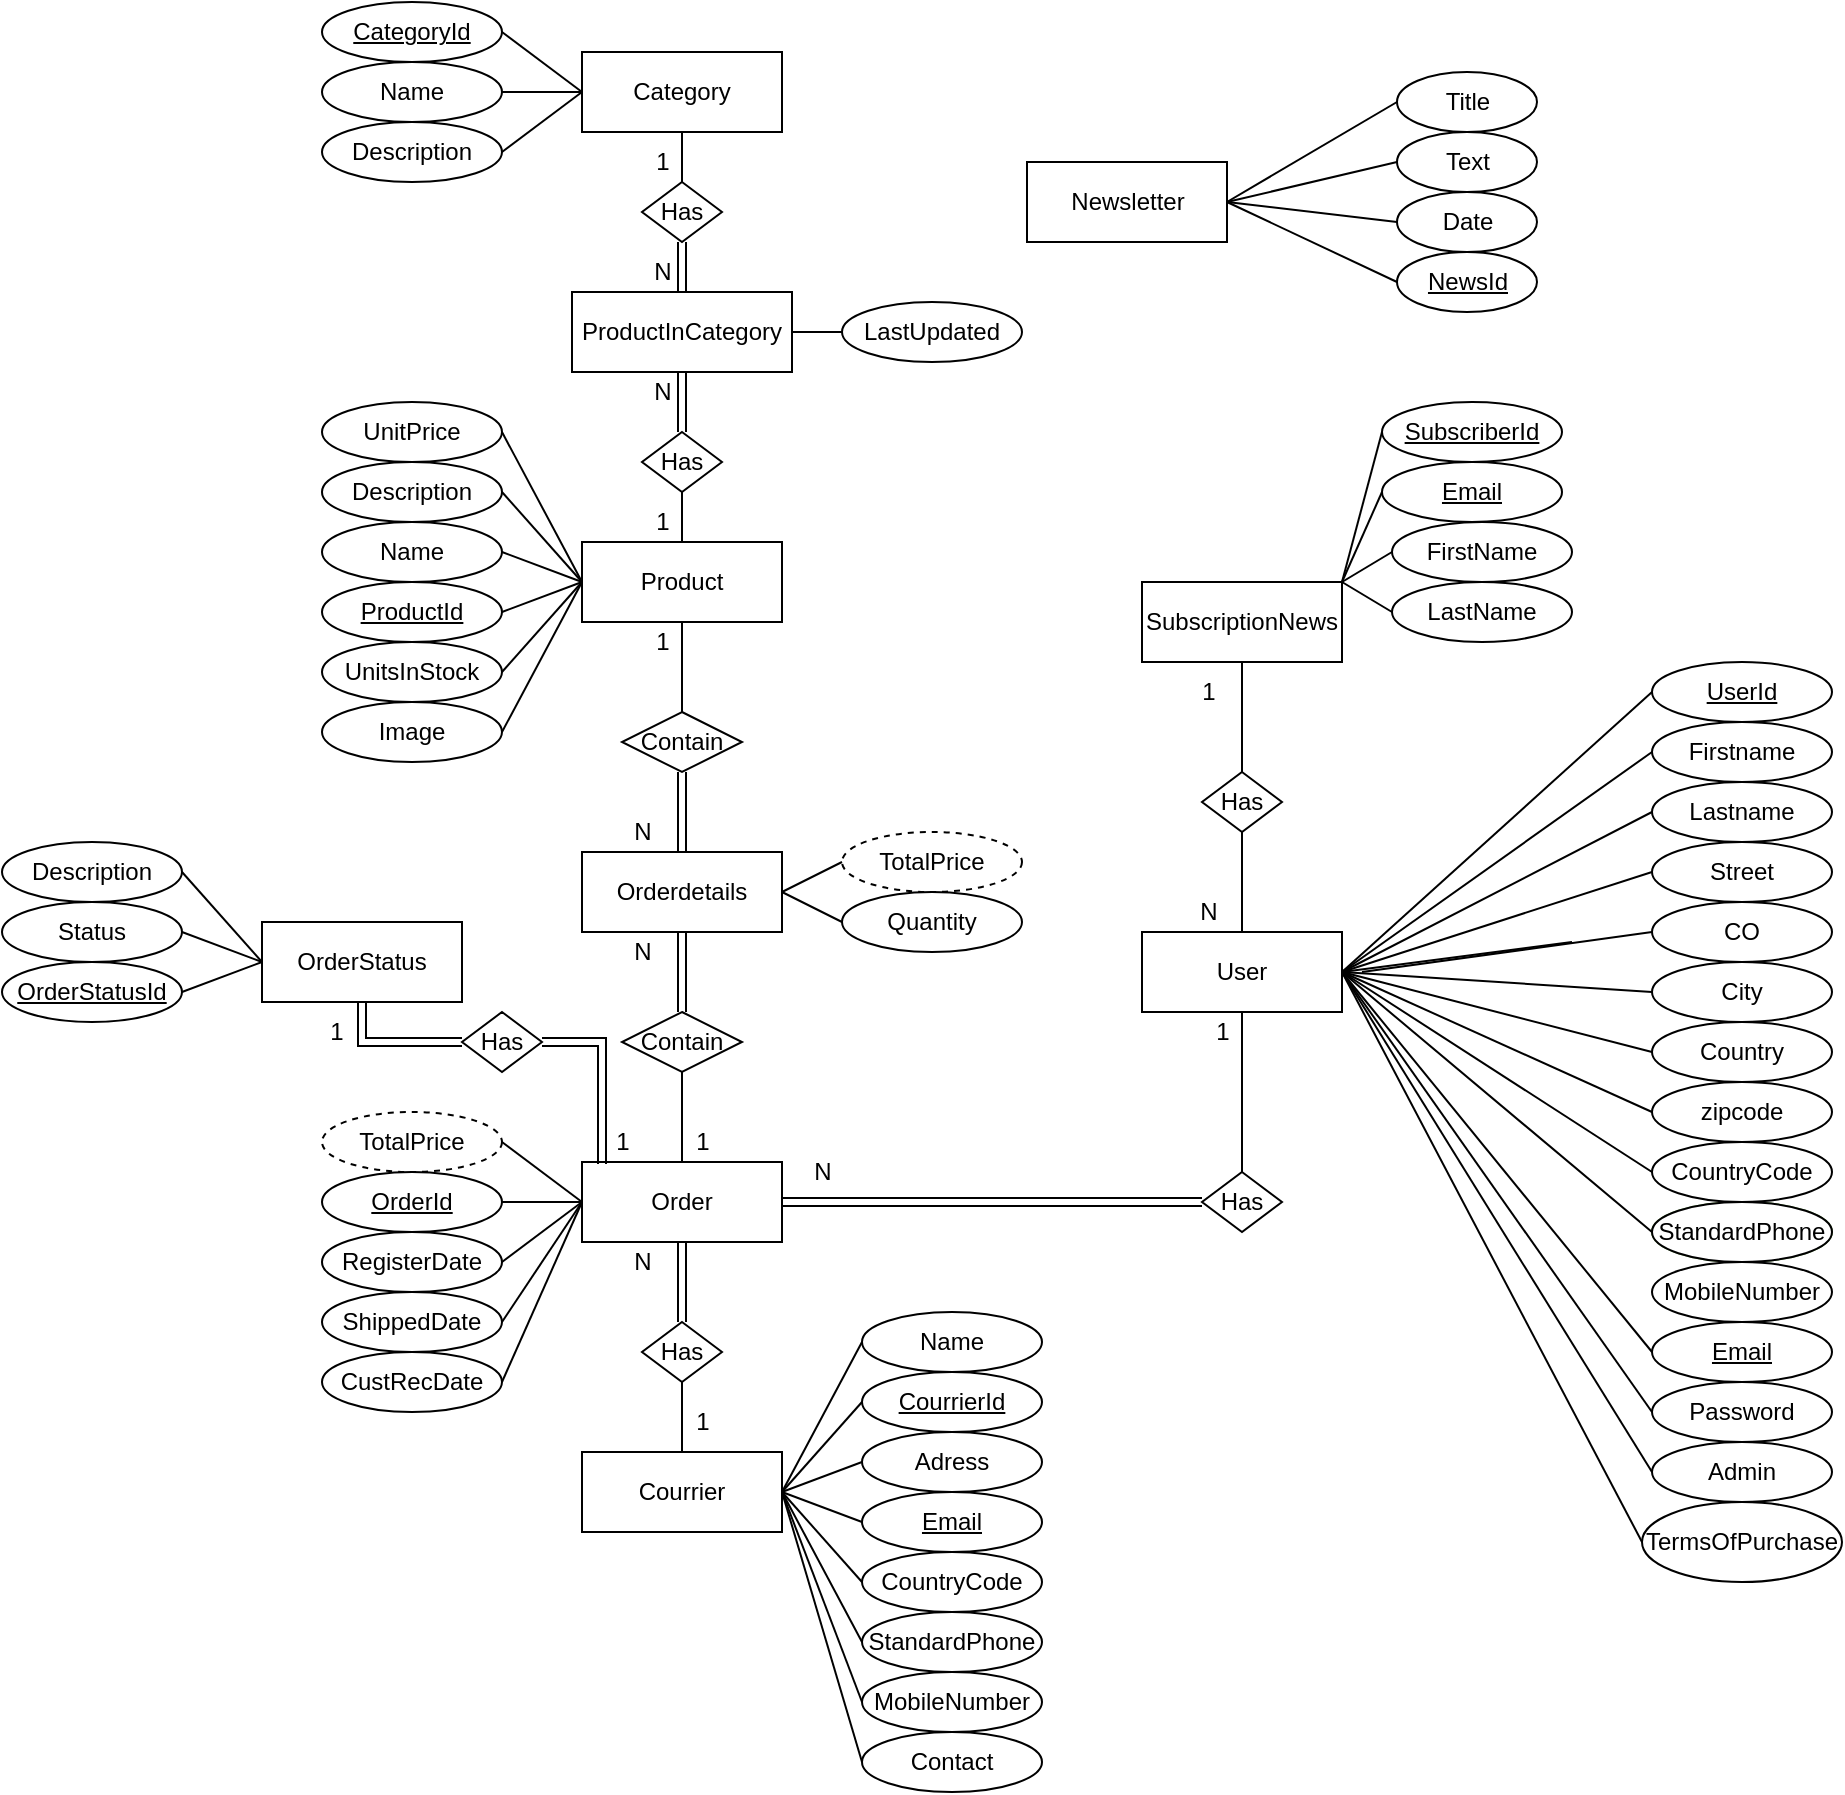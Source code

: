 <mxfile version="16.5.2" type="device"><diagram id="nU0M9-S0ouTBLAIbg3Fk" name="Page-1"><mxGraphModel dx="2500" dy="2177" grid="1" gridSize="10" guides="1" tooltips="1" connect="1" arrows="1" fold="1" page="1" pageScale="1" pageWidth="827" pageHeight="1169" math="0" shadow="0"><root><mxCell id="0"/><mxCell id="1" parent="0"/><mxCell id="_G3t77DfhltK5mzcc9qv-6" value="Courrier" style="rounded=0;whiteSpace=wrap;html=1;" parent="1" vertex="1"><mxGeometry x="-40" y="570" width="100" height="40" as="geometry"/></mxCell><mxCell id="_G3t77DfhltK5mzcc9qv-8" value="Category" style="rounded=0;whiteSpace=wrap;html=1;" parent="1" vertex="1"><mxGeometry x="-40" y="-130" width="100" height="40" as="geometry"/></mxCell><mxCell id="_G3t77DfhltK5mzcc9qv-9" value="Order" style="rounded=0;whiteSpace=wrap;html=1;" parent="1" vertex="1"><mxGeometry x="-40" y="425" width="100" height="40" as="geometry"/></mxCell><mxCell id="_G3t77DfhltK5mzcc9qv-12" value="Product" style="rounded=0;whiteSpace=wrap;html=1;" parent="1" vertex="1"><mxGeometry x="-40" y="115" width="100" height="40" as="geometry"/></mxCell><mxCell id="_G3t77DfhltK5mzcc9qv-13" value="User" style="rounded=0;whiteSpace=wrap;html=1;" parent="1" vertex="1"><mxGeometry x="240" y="310" width="100" height="40" as="geometry"/></mxCell><mxCell id="_G3t77DfhltK5mzcc9qv-22" value="Contain" style="rhombus;whiteSpace=wrap;html=1;" parent="1" vertex="1"><mxGeometry x="-20" y="200" width="60" height="30" as="geometry"/></mxCell><mxCell id="_G3t77DfhltK5mzcc9qv-25" value="Has" style="rhombus;whiteSpace=wrap;html=1;" parent="1" vertex="1"><mxGeometry x="-10" y="505" width="40" height="30" as="geometry"/></mxCell><mxCell id="_G3t77DfhltK5mzcc9qv-36" value="&lt;u&gt;Email&lt;/u&gt;" style="ellipse;whiteSpace=wrap;html=1;" parent="1" vertex="1"><mxGeometry x="495" y="505" width="90" height="30" as="geometry"/></mxCell><mxCell id="_G3t77DfhltK5mzcc9qv-37" value="Admin" style="ellipse;whiteSpace=wrap;html=1;" parent="1" vertex="1"><mxGeometry x="495" y="565" width="90" height="30" as="geometry"/></mxCell><mxCell id="_G3t77DfhltK5mzcc9qv-38" value="&lt;u&gt;UserId&lt;br&gt;&lt;/u&gt;" style="ellipse;whiteSpace=wrap;html=1;" parent="1" vertex="1"><mxGeometry x="495" y="175" width="90" height="30" as="geometry"/></mxCell><mxCell id="_G3t77DfhltK5mzcc9qv-50" value="Description" style="ellipse;whiteSpace=wrap;html=1;" parent="1" vertex="1"><mxGeometry x="-170" y="75" width="90" height="30" as="geometry"/></mxCell><mxCell id="_G3t77DfhltK5mzcc9qv-51" value="Name" style="ellipse;whiteSpace=wrap;html=1;" parent="1" vertex="1"><mxGeometry x="-170" y="105" width="90" height="30" as="geometry"/></mxCell><mxCell id="_G3t77DfhltK5mzcc9qv-54" value="ProductId" style="ellipse;whiteSpace=wrap;html=1;fontStyle=4" parent="1" vertex="1"><mxGeometry x="-170" y="135" width="90" height="30" as="geometry"/></mxCell><mxCell id="_G3t77DfhltK5mzcc9qv-60" value="Name" style="ellipse;whiteSpace=wrap;html=1;" parent="1" vertex="1"><mxGeometry x="100" y="500" width="90" height="30" as="geometry"/></mxCell><mxCell id="_G3t77DfhltK5mzcc9qv-61" value="&lt;u&gt;CourrierId&lt;/u&gt;" style="ellipse;whiteSpace=wrap;html=1;" parent="1" vertex="1"><mxGeometry x="100" y="530" width="90" height="30" as="geometry"/></mxCell><mxCell id="_G3t77DfhltK5mzcc9qv-62" value="MobileNumber" style="ellipse;whiteSpace=wrap;html=1;" parent="1" vertex="1"><mxGeometry x="100" y="680" width="90" height="30" as="geometry"/></mxCell><mxCell id="_G3t77DfhltK5mzcc9qv-63" value="&lt;u&gt;Email&lt;/u&gt;" style="ellipse;whiteSpace=wrap;html=1;" parent="1" vertex="1"><mxGeometry x="100" y="590" width="90" height="30" as="geometry"/></mxCell><mxCell id="_G3t77DfhltK5mzcc9qv-64" value="Adress" style="ellipse;whiteSpace=wrap;html=1;" parent="1" vertex="1"><mxGeometry x="100" y="560" width="90" height="30" as="geometry"/></mxCell><mxCell id="_G3t77DfhltK5mzcc9qv-75" value="Name" style="ellipse;whiteSpace=wrap;html=1;" parent="1" vertex="1"><mxGeometry x="-170" y="-125" width="90" height="30" as="geometry"/></mxCell><mxCell id="_G3t77DfhltK5mzcc9qv-76" value="TermsOfPurchase" style="ellipse;whiteSpace=wrap;html=1;" parent="1" vertex="1"><mxGeometry x="490" y="595" width="100" height="40" as="geometry"/></mxCell><mxCell id="_G3t77DfhltK5mzcc9qv-82" value="" style="endArrow=none;html=1;rounded=0;entryX=0;entryY=0.5;entryDx=0;entryDy=0;" parent="1" target="_G3t77DfhltK5mzcc9qv-150" edge="1"><mxGeometry width="50" height="50" relative="1" as="geometry"><mxPoint x="340" y="330" as="sourcePoint"/><mxPoint x="360" y="270" as="targetPoint"/></mxGeometry></mxCell><mxCell id="_G3t77DfhltK5mzcc9qv-83" value="" style="endArrow=none;html=1;rounded=0;entryX=0;entryY=0.5;entryDx=0;entryDy=0;exitX=1;exitY=0.5;exitDx=0;exitDy=0;" parent="1" source="_G3t77DfhltK5mzcc9qv-13" target="_G3t77DfhltK5mzcc9qv-36" edge="1"><mxGeometry width="50" height="50" relative="1" as="geometry"><mxPoint x="350" y="340" as="sourcePoint"/><mxPoint x="370" y="280" as="targetPoint"/></mxGeometry></mxCell><mxCell id="_G3t77DfhltK5mzcc9qv-84" value="" style="endArrow=none;html=1;rounded=0;exitX=0;exitY=0.5;exitDx=0;exitDy=0;" parent="1" edge="1"><mxGeometry width="50" height="50" relative="1" as="geometry"><mxPoint x="455" y="315" as="sourcePoint"/><mxPoint x="340" y="330" as="targetPoint"/></mxGeometry></mxCell><mxCell id="_G3t77DfhltK5mzcc9qv-85" value="" style="endArrow=none;html=1;rounded=0;entryX=0;entryY=0.5;entryDx=0;entryDy=0;" parent="1" target="_G3t77DfhltK5mzcc9qv-38" edge="1"><mxGeometry width="50" height="50" relative="1" as="geometry"><mxPoint x="340" y="330" as="sourcePoint"/><mxPoint x="390" y="300" as="targetPoint"/></mxGeometry></mxCell><mxCell id="_G3t77DfhltK5mzcc9qv-86" value="" style="endArrow=none;html=1;rounded=0;entryX=0;entryY=0.5;entryDx=0;entryDy=0;exitX=1;exitY=0.5;exitDx=0;exitDy=0;" parent="1" source="_G3t77DfhltK5mzcc9qv-13" target="_G3t77DfhltK5mzcc9qv-37" edge="1"><mxGeometry width="50" height="50" relative="1" as="geometry"><mxPoint x="380" y="370" as="sourcePoint"/><mxPoint x="400" y="310" as="targetPoint"/></mxGeometry></mxCell><mxCell id="_G3t77DfhltK5mzcc9qv-110" value="Has" style="rhombus;whiteSpace=wrap;html=1;" parent="1" vertex="1"><mxGeometry x="270" y="430" width="40" height="30" as="geometry"/></mxCell><mxCell id="_G3t77DfhltK5mzcc9qv-117" value="" style="endArrow=none;html=1;rounded=0;entryX=0;entryY=0.5;entryDx=0;entryDy=0;exitX=1;exitY=0.5;exitDx=0;exitDy=0;shape=link;" parent="1" source="_G3t77DfhltK5mzcc9qv-9" target="_G3t77DfhltK5mzcc9qv-110" edge="1"><mxGeometry width="50" height="50" relative="1" as="geometry"><mxPoint x="-30" y="410" as="sourcePoint"/><mxPoint x="-90" y="352.5" as="targetPoint"/></mxGeometry></mxCell><mxCell id="_G3t77DfhltK5mzcc9qv-118" value="" style="endArrow=none;html=1;rounded=0;exitX=0.5;exitY=0;exitDx=0;exitDy=0;entryX=0.5;entryY=1;entryDx=0;entryDy=0;" parent="1" source="_G3t77DfhltK5mzcc9qv-110" target="_G3t77DfhltK5mzcc9qv-13" edge="1"><mxGeometry width="50" height="50" relative="1" as="geometry"><mxPoint x="30" y="430" as="sourcePoint"/><mxPoint x="280" y="360" as="targetPoint"/></mxGeometry></mxCell><mxCell id="_G3t77DfhltK5mzcc9qv-123" value="Password" style="ellipse;whiteSpace=wrap;html=1;" parent="1" vertex="1"><mxGeometry x="495" y="535" width="90" height="30" as="geometry"/></mxCell><mxCell id="_G3t77DfhltK5mzcc9qv-124" value="Orderdetails" style="rounded=0;whiteSpace=wrap;html=1;" parent="1" vertex="1"><mxGeometry x="-40" y="270" width="100" height="40" as="geometry"/></mxCell><mxCell id="_G3t77DfhltK5mzcc9qv-125" value="Contain" style="rhombus;whiteSpace=wrap;html=1;" parent="1" vertex="1"><mxGeometry x="-20" y="350" width="60" height="30" as="geometry"/></mxCell><mxCell id="_G3t77DfhltK5mzcc9qv-128" value="" style="endArrow=none;html=1;rounded=0;entryX=0.5;entryY=1;entryDx=0;entryDy=0;exitX=0.5;exitY=0;exitDx=0;exitDy=0;" parent="1" source="_G3t77DfhltK5mzcc9qv-9" target="_G3t77DfhltK5mzcc9qv-125" edge="1"><mxGeometry width="50" height="50" relative="1" as="geometry"><mxPoint x="140" y="390" as="sourcePoint"/><mxPoint x="190" y="355" as="targetPoint"/></mxGeometry></mxCell><mxCell id="_G3t77DfhltK5mzcc9qv-129" value="" style="endArrow=none;html=1;rounded=0;entryX=0.5;entryY=0;entryDx=0;entryDy=0;exitX=0.5;exitY=1;exitDx=0;exitDy=0;shape=link;" parent="1" source="_G3t77DfhltK5mzcc9qv-124" target="_G3t77DfhltK5mzcc9qv-125" edge="1"><mxGeometry width="50" height="50" relative="1" as="geometry"><mxPoint x="150" y="355" as="sourcePoint"/><mxPoint x="200" y="320" as="targetPoint"/></mxGeometry></mxCell><mxCell id="_G3t77DfhltK5mzcc9qv-130" value="" style="endArrow=none;html=1;rounded=0;entryX=0.5;entryY=0;entryDx=0;entryDy=0;exitX=0.5;exitY=1;exitDx=0;exitDy=0;" parent="1" source="_G3t77DfhltK5mzcc9qv-12" target="_G3t77DfhltK5mzcc9qv-22" edge="1"><mxGeometry width="50" height="50" relative="1" as="geometry"><mxPoint x="160" y="320" as="sourcePoint"/><mxPoint x="210" y="285" as="targetPoint"/></mxGeometry></mxCell><mxCell id="_G3t77DfhltK5mzcc9qv-131" value="" style="endArrow=none;html=1;rounded=0;entryX=0.5;entryY=1;entryDx=0;entryDy=0;exitX=0.5;exitY=0;exitDx=0;exitDy=0;shape=link;" parent="1" source="_G3t77DfhltK5mzcc9qv-124" target="_G3t77DfhltK5mzcc9qv-22" edge="1"><mxGeometry width="50" height="50" relative="1" as="geometry"><mxPoint x="170" y="375" as="sourcePoint"/><mxPoint x="220" y="340" as="targetPoint"/></mxGeometry></mxCell><mxCell id="_G3t77DfhltK5mzcc9qv-132" value="" style="endArrow=none;html=1;rounded=0;entryX=0.5;entryY=0;entryDx=0;entryDy=0;exitX=0.5;exitY=1;exitDx=0;exitDy=0;" parent="1" source="_G3t77DfhltK5mzcc9qv-141" target="_G3t77DfhltK5mzcc9qv-12" edge="1"><mxGeometry width="50" height="50" relative="1" as="geometry"><mxPoint x="10" y="85" as="sourcePoint"/><mxPoint x="230" y="305" as="targetPoint"/></mxGeometry></mxCell><mxCell id="_G3t77DfhltK5mzcc9qv-133" value="" style="endArrow=none;html=1;rounded=0;entryX=0.5;entryY=0;entryDx=0;entryDy=0;exitX=0.5;exitY=1;exitDx=0;exitDy=0;shape=link;" parent="1" source="3DUq23YB92uJrx3X6rNz-3" target="_G3t77DfhltK5mzcc9qv-141" edge="1"><mxGeometry width="50" height="50" relative="1" as="geometry"><mxPoint x="10" y="20" as="sourcePoint"/><mxPoint x="10" y="-70" as="targetPoint"/></mxGeometry></mxCell><mxCell id="_G3t77DfhltK5mzcc9qv-134" value="" style="endArrow=none;html=1;rounded=0;entryX=0.5;entryY=0;entryDx=0;entryDy=0;exitX=0.5;exitY=1;exitDx=0;exitDy=0;shape=link;" parent="1" source="_G3t77DfhltK5mzcc9qv-9" target="_G3t77DfhltK5mzcc9qv-25" edge="1"><mxGeometry width="50" height="50" relative="1" as="geometry"><mxPoint x="200" y="450" as="sourcePoint"/><mxPoint x="250" y="415" as="targetPoint"/></mxGeometry></mxCell><mxCell id="_G3t77DfhltK5mzcc9qv-135" value="" style="endArrow=none;html=1;rounded=0;entryX=0.5;entryY=1;entryDx=0;entryDy=0;exitX=0.5;exitY=0;exitDx=0;exitDy=0;" parent="1" source="_G3t77DfhltK5mzcc9qv-6" target="_G3t77DfhltK5mzcc9qv-25" edge="1"><mxGeometry width="50" height="50" relative="1" as="geometry"><mxPoint x="210" y="460" as="sourcePoint"/><mxPoint x="260" y="425" as="targetPoint"/></mxGeometry></mxCell><mxCell id="_G3t77DfhltK5mzcc9qv-137" value="" style="endArrow=none;html=1;rounded=0;entryX=0;entryY=0.5;entryDx=0;entryDy=0;exitX=1;exitY=0.5;exitDx=0;exitDy=0;" parent="1" source="_G3t77DfhltK5mzcc9qv-6" target="_G3t77DfhltK5mzcc9qv-64" edge="1"><mxGeometry width="50" height="50" relative="1" as="geometry"><mxPoint x="230" y="480" as="sourcePoint"/><mxPoint x="280" y="445" as="targetPoint"/></mxGeometry></mxCell><mxCell id="_G3t77DfhltK5mzcc9qv-138" value="" style="endArrow=none;html=1;rounded=0;entryX=0;entryY=0.5;entryDx=0;entryDy=0;exitX=1;exitY=0.5;exitDx=0;exitDy=0;" parent="1" source="_G3t77DfhltK5mzcc9qv-6" target="_G3t77DfhltK5mzcc9qv-61" edge="1"><mxGeometry width="50" height="50" relative="1" as="geometry"><mxPoint x="240" y="490" as="sourcePoint"/><mxPoint x="290" y="455" as="targetPoint"/></mxGeometry></mxCell><mxCell id="_G3t77DfhltK5mzcc9qv-139" value="" style="endArrow=none;html=1;rounded=0;entryX=0;entryY=0.5;entryDx=0;entryDy=0;exitX=1;exitY=0.5;exitDx=0;exitDy=0;" parent="1" source="_G3t77DfhltK5mzcc9qv-54" target="_G3t77DfhltK5mzcc9qv-12" edge="1"><mxGeometry width="50" height="50" relative="1" as="geometry"><mxPoint x="250" y="410" as="sourcePoint"/><mxPoint x="300" y="375" as="targetPoint"/></mxGeometry></mxCell><mxCell id="_G3t77DfhltK5mzcc9qv-141" value="Has" style="rhombus;whiteSpace=wrap;html=1;" parent="1" vertex="1"><mxGeometry x="-10" y="60" width="40" height="30" as="geometry"/></mxCell><mxCell id="_G3t77DfhltK5mzcc9qv-149" value="Firstname" style="ellipse;whiteSpace=wrap;html=1;" parent="1" vertex="1"><mxGeometry x="495" y="205" width="90" height="30" as="geometry"/></mxCell><mxCell id="_G3t77DfhltK5mzcc9qv-150" value="Lastname" style="ellipse;whiteSpace=wrap;html=1;" parent="1" vertex="1"><mxGeometry x="495" y="235" width="90" height="30" as="geometry"/></mxCell><mxCell id="_G3t77DfhltK5mzcc9qv-155" value="Newsletter" style="rounded=0;whiteSpace=wrap;html=1;" parent="1" vertex="1"><mxGeometry x="182.5" y="-75" width="100" height="40" as="geometry"/></mxCell><mxCell id="_G3t77DfhltK5mzcc9qv-159" value="Text" style="ellipse;whiteSpace=wrap;html=1;" parent="1" vertex="1"><mxGeometry x="367.5" y="-90" width="70" height="30" as="geometry"/></mxCell><mxCell id="_G3t77DfhltK5mzcc9qv-162" value="" style="endArrow=none;html=1;rounded=0;entryX=0;entryY=0.5;entryDx=0;entryDy=0;" parent="1" target="_G3t77DfhltK5mzcc9qv-149" edge="1"><mxGeometry width="50" height="50" relative="1" as="geometry"><mxPoint x="340" y="330" as="sourcePoint"/><mxPoint x="465" y="280" as="targetPoint"/></mxGeometry></mxCell><mxCell id="_G3t77DfhltK5mzcc9qv-163" value="" style="endArrow=none;html=1;rounded=0;entryX=0;entryY=0.5;entryDx=0;entryDy=0;" parent="1" target="_G3t77DfhltK5mzcc9qv-123" edge="1"><mxGeometry width="50" height="50" relative="1" as="geometry"><mxPoint x="340" y="330" as="sourcePoint"/><mxPoint x="475" y="290" as="targetPoint"/></mxGeometry></mxCell><mxCell id="_G3t77DfhltK5mzcc9qv-165" value="" style="endArrow=none;html=1;rounded=0;entryX=0;entryY=0.5;entryDx=0;entryDy=0;exitX=1;exitY=0.5;exitDx=0;exitDy=0;" parent="1" source="_G3t77DfhltK5mzcc9qv-13" target="_G3t77DfhltK5mzcc9qv-76" edge="1"><mxGeometry width="50" height="50" relative="1" as="geometry"><mxPoint x="350" y="330" as="sourcePoint"/><mxPoint x="485" y="300" as="targetPoint"/></mxGeometry></mxCell><mxCell id="_G3t77DfhltK5mzcc9qv-168" value="" style="endArrow=none;html=1;rounded=0;entryX=0;entryY=0.5;entryDx=0;entryDy=0;exitX=1;exitY=0.5;exitDx=0;exitDy=0;" parent="1" source="_G3t77DfhltK5mzcc9qv-155" target="_G3t77DfhltK5mzcc9qv-159" edge="1"><mxGeometry width="50" height="50" relative="1" as="geometry"><mxPoint x="432.5" y="-155" as="sourcePoint"/><mxPoint x="547.5" y="-215" as="targetPoint"/></mxGeometry></mxCell><mxCell id="_G3t77DfhltK5mzcc9qv-169" value="Title" style="ellipse;whiteSpace=wrap;html=1;" parent="1" vertex="1"><mxGeometry x="367.5" y="-120" width="70" height="30" as="geometry"/></mxCell><mxCell id="_G3t77DfhltK5mzcc9qv-170" value="" style="endArrow=none;html=1;rounded=0;entryX=0;entryY=0.5;entryDx=0;entryDy=0;exitX=1;exitY=0.5;exitDx=0;exitDy=0;" parent="1" source="_G3t77DfhltK5mzcc9qv-155" target="_G3t77DfhltK5mzcc9qv-169" edge="1"><mxGeometry width="50" height="50" relative="1" as="geometry"><mxPoint x="332.5" y="-75" as="sourcePoint"/><mxPoint x="307.5" y="-35" as="targetPoint"/></mxGeometry></mxCell><mxCell id="_G3t77DfhltK5mzcc9qv-171" value="Date" style="ellipse;whiteSpace=wrap;html=1;" parent="1" vertex="1"><mxGeometry x="367.5" y="-60" width="70" height="30" as="geometry"/></mxCell><mxCell id="_G3t77DfhltK5mzcc9qv-172" value="&lt;u&gt;NewsId&lt;/u&gt;" style="ellipse;whiteSpace=wrap;html=1;" parent="1" vertex="1"><mxGeometry x="367.5" y="-30" width="70" height="30" as="geometry"/></mxCell><mxCell id="_G3t77DfhltK5mzcc9qv-173" value="" style="endArrow=none;html=1;rounded=0;entryX=0;entryY=0.5;entryDx=0;entryDy=0;exitX=1;exitY=0.5;exitDx=0;exitDy=0;" parent="1" source="_G3t77DfhltK5mzcc9qv-155" target="_G3t77DfhltK5mzcc9qv-171" edge="1"><mxGeometry width="50" height="50" relative="1" as="geometry"><mxPoint x="332.5" y="-75" as="sourcePoint"/><mxPoint x="382.5" as="targetPoint"/></mxGeometry></mxCell><mxCell id="_G3t77DfhltK5mzcc9qv-174" value="" style="endArrow=none;html=1;rounded=0;exitX=1;exitY=0.5;exitDx=0;exitDy=0;entryX=0;entryY=0.5;entryDx=0;entryDy=0;" parent="1" source="_G3t77DfhltK5mzcc9qv-155" target="_G3t77DfhltK5mzcc9qv-172" edge="1"><mxGeometry width="50" height="50" relative="1" as="geometry"><mxPoint x="332.5" y="-75" as="sourcePoint"/><mxPoint x="372.5" y="50" as="targetPoint"/></mxGeometry></mxCell><mxCell id="_G3t77DfhltK5mzcc9qv-175" value="Contact" style="ellipse;whiteSpace=wrap;html=1;" parent="1" vertex="1"><mxGeometry x="100" y="710" width="90" height="30" as="geometry"/></mxCell><mxCell id="_G3t77DfhltK5mzcc9qv-177" value="SubscriptionNews" style="rounded=0;whiteSpace=wrap;html=1;" parent="1" vertex="1"><mxGeometry x="240" y="135" width="100" height="40" as="geometry"/></mxCell><mxCell id="_G3t77DfhltK5mzcc9qv-179" value="Has" style="rhombus;whiteSpace=wrap;html=1;" parent="1" vertex="1"><mxGeometry x="270" y="230" width="40" height="30" as="geometry"/></mxCell><mxCell id="_G3t77DfhltK5mzcc9qv-180" value="" style="endArrow=none;html=1;rounded=0;entryX=0.5;entryY=1;entryDx=0;entryDy=0;exitX=0.5;exitY=0;exitDx=0;exitDy=0;" parent="1" source="_G3t77DfhltK5mzcc9qv-179" target="_G3t77DfhltK5mzcc9qv-177" edge="1"><mxGeometry width="50" height="50" relative="1" as="geometry"><mxPoint x="120" y="380" as="sourcePoint"/><mxPoint x="170" y="330" as="targetPoint"/></mxGeometry></mxCell><mxCell id="_G3t77DfhltK5mzcc9qv-181" value="" style="endArrow=none;html=1;rounded=0;entryX=0.5;entryY=0;entryDx=0;entryDy=0;exitX=0.5;exitY=1;exitDx=0;exitDy=0;" parent="1" source="_G3t77DfhltK5mzcc9qv-179" target="_G3t77DfhltK5mzcc9qv-13" edge="1"><mxGeometry width="50" height="50" relative="1" as="geometry"><mxPoint x="300" y="200" as="sourcePoint"/><mxPoint x="300" y="130" as="targetPoint"/></mxGeometry></mxCell><mxCell id="_G3t77DfhltK5mzcc9qv-186" value="&lt;u&gt;Email&lt;/u&gt;" style="ellipse;whiteSpace=wrap;html=1;" parent="1" vertex="1"><mxGeometry x="360" y="75" width="90" height="30" as="geometry"/></mxCell><mxCell id="_G3t77DfhltK5mzcc9qv-193" value="" style="endArrow=none;html=1;rounded=0;exitX=0;exitY=0.5;exitDx=0;exitDy=0;entryX=1;entryY=0;entryDx=0;entryDy=0;" parent="1" source="_G3t77DfhltK5mzcc9qv-186" target="_G3t77DfhltK5mzcc9qv-177" edge="1"><mxGeometry width="50" height="50" relative="1" as="geometry"><mxPoint x="180" y="260" as="sourcePoint"/><mxPoint x="230" y="210" as="targetPoint"/></mxGeometry></mxCell><mxCell id="_G3t77DfhltK5mzcc9qv-195" value="&lt;u&gt;SubscriberId&lt;/u&gt;" style="ellipse;whiteSpace=wrap;html=1;" parent="1" vertex="1"><mxGeometry x="360" y="45" width="90" height="30" as="geometry"/></mxCell><mxCell id="_G3t77DfhltK5mzcc9qv-196" value="&lt;u&gt;CategoryId&lt;/u&gt;" style="ellipse;whiteSpace=wrap;html=1;" parent="1" vertex="1"><mxGeometry x="-170" y="-155" width="90" height="30" as="geometry"/></mxCell><mxCell id="_G3t77DfhltK5mzcc9qv-197" value="" style="endArrow=none;html=1;rounded=0;exitX=1;exitY=0.5;exitDx=0;exitDy=0;entryX=0;entryY=0.5;entryDx=0;entryDy=0;" parent="1" source="_G3t77DfhltK5mzcc9qv-75" target="_G3t77DfhltK5mzcc9qv-8" edge="1"><mxGeometry width="50" height="50" relative="1" as="geometry"><mxPoint x="150" y="105" as="sourcePoint"/><mxPoint x="200" y="55" as="targetPoint"/></mxGeometry></mxCell><mxCell id="_G3t77DfhltK5mzcc9qv-198" value="" style="endArrow=none;html=1;rounded=0;exitX=1;exitY=0.5;exitDx=0;exitDy=0;entryX=0;entryY=0.5;entryDx=0;entryDy=0;" parent="1" source="_G3t77DfhltK5mzcc9qv-196" target="_G3t77DfhltK5mzcc9qv-8" edge="1"><mxGeometry width="50" height="50" relative="1" as="geometry"><mxPoint x="-70" y="-120" as="sourcePoint"/><mxPoint x="-30" y="-100" as="targetPoint"/></mxGeometry></mxCell><mxCell id="_G3t77DfhltK5mzcc9qv-199" value="UnitPrice" style="ellipse;whiteSpace=wrap;html=1;" parent="1" vertex="1"><mxGeometry x="-170" y="45" width="90" height="30" as="geometry"/></mxCell><mxCell id="_G3t77DfhltK5mzcc9qv-200" value="UnitsInStock" style="ellipse;whiteSpace=wrap;html=1;" parent="1" vertex="1"><mxGeometry x="-170" y="165" width="90" height="30" as="geometry"/></mxCell><mxCell id="_G3t77DfhltK5mzcc9qv-203" value="" style="endArrow=none;html=1;rounded=0;exitX=1;exitY=0.5;exitDx=0;exitDy=0;entryX=0;entryY=0.5;entryDx=0;entryDy=0;" parent="1" source="_G3t77DfhltK5mzcc9qv-124" target="3DUq23YB92uJrx3X6rNz-2" edge="1"><mxGeometry width="50" height="50" relative="1" as="geometry"><mxPoint x="140" y="290" as="sourcePoint"/><mxPoint x="90" y="305" as="targetPoint"/></mxGeometry></mxCell><mxCell id="_G3t77DfhltK5mzcc9qv-204" value="TotalPrice" style="ellipse;whiteSpace=wrap;html=1;dashed=1;" parent="1" vertex="1"><mxGeometry x="-170" y="400" width="90" height="30" as="geometry"/></mxCell><mxCell id="_G3t77DfhltK5mzcc9qv-205" value="OrderId" style="ellipse;whiteSpace=wrap;html=1;fontStyle=4" parent="1" vertex="1"><mxGeometry x="-170" y="430" width="90" height="30" as="geometry"/></mxCell><mxCell id="_G3t77DfhltK5mzcc9qv-209" value="" style="endArrow=none;html=1;rounded=0;exitX=1;exitY=0.5;exitDx=0;exitDy=0;entryX=0;entryY=0.5;entryDx=0;entryDy=0;" parent="1" source="_G3t77DfhltK5mzcc9qv-204" target="_G3t77DfhltK5mzcc9qv-9" edge="1"><mxGeometry width="50" height="50" relative="1" as="geometry"><mxPoint x="-70" y="410" as="sourcePoint"/><mxPoint x="-30" y="455" as="targetPoint"/></mxGeometry></mxCell><mxCell id="_G3t77DfhltK5mzcc9qv-210" value="" style="endArrow=none;html=1;rounded=0;exitX=1;exitY=0.5;exitDx=0;exitDy=0;entryX=0;entryY=0.5;entryDx=0;entryDy=0;" parent="1" source="_G3t77DfhltK5mzcc9qv-205" target="_G3t77DfhltK5mzcc9qv-9" edge="1"><mxGeometry width="50" height="50" relative="1" as="geometry"><mxPoint x="-60" y="420" as="sourcePoint"/><mxPoint x="-20" y="465" as="targetPoint"/></mxGeometry></mxCell><mxCell id="_G3t77DfhltK5mzcc9qv-212" value="" style="endArrow=none;html=1;rounded=0;entryX=0;entryY=0.5;entryDx=0;entryDy=0;exitX=1;exitY=0.5;exitDx=0;exitDy=0;" parent="1" source="_G3t77DfhltK5mzcc9qv-6" target="_G3t77DfhltK5mzcc9qv-60" edge="1"><mxGeometry width="50" height="50" relative="1" as="geometry"><mxPoint x="70" y="600" as="sourcePoint"/><mxPoint x="110" y="570" as="targetPoint"/></mxGeometry></mxCell><mxCell id="_G3t77DfhltK5mzcc9qv-213" value="" style="endArrow=none;html=1;rounded=0;entryX=0;entryY=0.5;entryDx=0;entryDy=0;exitX=1;exitY=0.5;exitDx=0;exitDy=0;" parent="1" source="_G3t77DfhltK5mzcc9qv-6" target="_G3t77DfhltK5mzcc9qv-63" edge="1"><mxGeometry width="50" height="50" relative="1" as="geometry"><mxPoint x="80" y="610" as="sourcePoint"/><mxPoint x="120" y="580" as="targetPoint"/></mxGeometry></mxCell><mxCell id="_G3t77DfhltK5mzcc9qv-214" value="" style="endArrow=none;html=1;rounded=0;entryX=0;entryY=0.5;entryDx=0;entryDy=0;exitX=1;exitY=0.5;exitDx=0;exitDy=0;" parent="1" source="_G3t77DfhltK5mzcc9qv-6" target="_G3t77DfhltK5mzcc9qv-62" edge="1"><mxGeometry width="50" height="50" relative="1" as="geometry"><mxPoint x="90" y="620" as="sourcePoint"/><mxPoint x="130" y="590" as="targetPoint"/></mxGeometry></mxCell><mxCell id="_G3t77DfhltK5mzcc9qv-215" value="" style="endArrow=none;html=1;rounded=0;entryX=0;entryY=0.5;entryDx=0;entryDy=0;exitX=1;exitY=0.5;exitDx=0;exitDy=0;" parent="1" source="_G3t77DfhltK5mzcc9qv-6" target="_G3t77DfhltK5mzcc9qv-175" edge="1"><mxGeometry width="50" height="50" relative="1" as="geometry"><mxPoint x="60" y="655" as="sourcePoint"/><mxPoint x="140" y="600" as="targetPoint"/></mxGeometry></mxCell><mxCell id="_G3t77DfhltK5mzcc9qv-216" value="" style="endArrow=none;html=1;rounded=0;entryX=0;entryY=0.5;entryDx=0;entryDy=0;exitX=1;exitY=0.5;exitDx=0;exitDy=0;" parent="1" source="_G3t77DfhltK5mzcc9qv-200" target="_G3t77DfhltK5mzcc9qv-12" edge="1"><mxGeometry width="50" height="50" relative="1" as="geometry"><mxPoint x="-80" y="195" as="sourcePoint"/><mxPoint x="-30" y="145" as="targetPoint"/></mxGeometry></mxCell><mxCell id="_G3t77DfhltK5mzcc9qv-217" value="" style="endArrow=none;html=1;rounded=0;exitX=1;exitY=0.5;exitDx=0;exitDy=0;" parent="1" source="_G3t77DfhltK5mzcc9qv-51" edge="1"><mxGeometry width="50" height="50" relative="1" as="geometry"><mxPoint x="-60" y="185" as="sourcePoint"/><mxPoint x="-40" y="135" as="targetPoint"/></mxGeometry></mxCell><mxCell id="_G3t77DfhltK5mzcc9qv-218" value="" style="endArrow=none;html=1;rounded=0;entryX=0;entryY=0.5;entryDx=0;entryDy=0;exitX=1;exitY=0.5;exitDx=0;exitDy=0;" parent="1" source="_G3t77DfhltK5mzcc9qv-50" target="_G3t77DfhltK5mzcc9qv-12" edge="1"><mxGeometry width="50" height="50" relative="1" as="geometry"><mxPoint x="-50" y="195" as="sourcePoint"/><mxPoint x="-10" y="165" as="targetPoint"/></mxGeometry></mxCell><mxCell id="_G3t77DfhltK5mzcc9qv-219" value="" style="endArrow=none;html=1;rounded=0;entryX=0;entryY=0.5;entryDx=0;entryDy=0;exitX=1;exitY=0.5;exitDx=0;exitDy=0;" parent="1" source="_G3t77DfhltK5mzcc9qv-199" target="_G3t77DfhltK5mzcc9qv-12" edge="1"><mxGeometry width="50" height="50" relative="1" as="geometry"><mxPoint x="-40" y="205" as="sourcePoint"/><mxPoint y="175" as="targetPoint"/></mxGeometry></mxCell><mxCell id="_G3t77DfhltK5mzcc9qv-222" value="1" style="text;html=1;align=center;verticalAlign=middle;resizable=0;points=[];autosize=1;strokeColor=none;fillColor=none;" parent="1" vertex="1"><mxGeometry x="270" y="350" width="20" height="20" as="geometry"/></mxCell><mxCell id="_G3t77DfhltK5mzcc9qv-223" value="N" style="text;html=1;align=center;verticalAlign=middle;resizable=0;points=[];autosize=1;strokeColor=none;fillColor=none;" parent="1" vertex="1"><mxGeometry x="70" y="420" width="20" height="20" as="geometry"/></mxCell><mxCell id="_G3t77DfhltK5mzcc9qv-224" value="N" style="text;html=1;align=center;verticalAlign=middle;resizable=0;points=[];autosize=1;strokeColor=none;fillColor=none;" parent="1" vertex="1"><mxGeometry x="262.5" y="290" width="20" height="20" as="geometry"/></mxCell><mxCell id="_G3t77DfhltK5mzcc9qv-225" value="1" style="text;html=1;align=center;verticalAlign=middle;resizable=0;points=[];autosize=1;strokeColor=none;fillColor=none;" parent="1" vertex="1"><mxGeometry x="262.5" y="180" width="20" height="20" as="geometry"/></mxCell><mxCell id="_G3t77DfhltK5mzcc9qv-226" value="1" style="text;html=1;align=center;verticalAlign=middle;resizable=0;points=[];autosize=1;strokeColor=none;fillColor=none;" parent="1" vertex="1"><mxGeometry x="10" y="545" width="20" height="20" as="geometry"/></mxCell><mxCell id="_G3t77DfhltK5mzcc9qv-227" value="N" style="text;html=1;align=center;verticalAlign=middle;resizable=0;points=[];autosize=1;strokeColor=none;fillColor=none;" parent="1" vertex="1"><mxGeometry x="-20" y="465" width="20" height="20" as="geometry"/></mxCell><mxCell id="_G3t77DfhltK5mzcc9qv-228" value="1" style="text;html=1;align=center;verticalAlign=middle;resizable=0;points=[];autosize=1;strokeColor=none;fillColor=none;" parent="1" vertex="1"><mxGeometry x="-10" y="155" width="20" height="20" as="geometry"/></mxCell><mxCell id="_G3t77DfhltK5mzcc9qv-229" value="N" style="text;html=1;align=center;verticalAlign=middle;resizable=0;points=[];autosize=1;strokeColor=none;fillColor=none;" parent="1" vertex="1"><mxGeometry x="-20" y="250" width="20" height="20" as="geometry"/></mxCell><mxCell id="_G3t77DfhltK5mzcc9qv-230" value="N" style="text;html=1;align=center;verticalAlign=middle;resizable=0;points=[];autosize=1;strokeColor=none;fillColor=none;" parent="1" vertex="1"><mxGeometry x="-20" y="310" width="20" height="20" as="geometry"/></mxCell><mxCell id="_G3t77DfhltK5mzcc9qv-231" value="1" style="text;html=1;align=center;verticalAlign=middle;resizable=0;points=[];autosize=1;strokeColor=none;fillColor=none;" parent="1" vertex="1"><mxGeometry x="10" y="405" width="20" height="20" as="geometry"/></mxCell><mxCell id="_G3t77DfhltK5mzcc9qv-234" value="N" style="text;html=1;align=center;verticalAlign=middle;resizable=0;points=[];autosize=1;strokeColor=none;fillColor=none;" parent="1" vertex="1"><mxGeometry x="-10" y="30" width="20" height="20" as="geometry"/></mxCell><mxCell id="_G3t77DfhltK5mzcc9qv-235" value="N" style="text;html=1;align=center;verticalAlign=middle;resizable=0;points=[];autosize=1;strokeColor=none;fillColor=none;" parent="1" vertex="1"><mxGeometry x="-10" y="-30" width="20" height="20" as="geometry"/></mxCell><mxCell id="_G3t77DfhltK5mzcc9qv-253" value="TotalPrice" style="ellipse;whiteSpace=wrap;html=1;dashed=1;" parent="1" vertex="1"><mxGeometry x="90" y="260" width="90" height="30" as="geometry"/></mxCell><mxCell id="_G3t77DfhltK5mzcc9qv-255" value="" style="endArrow=none;html=1;rounded=0;entryX=0;entryY=0.5;entryDx=0;entryDy=0;exitX=1;exitY=0.5;exitDx=0;exitDy=0;" parent="1" source="_G3t77DfhltK5mzcc9qv-124" target="_G3t77DfhltK5mzcc9qv-253" edge="1"><mxGeometry width="50" height="50" relative="1" as="geometry"><mxPoint x="300" y="270" as="sourcePoint"/><mxPoint x="300" y="320" as="targetPoint"/></mxGeometry></mxCell><mxCell id="aPwWHAxmAWzvZbfjLQjK-2" value="City" style="ellipse;whiteSpace=wrap;html=1;" parent="1" vertex="1"><mxGeometry x="495" y="325" width="90" height="30" as="geometry"/></mxCell><mxCell id="aPwWHAxmAWzvZbfjLQjK-5" value="Country" style="ellipse;whiteSpace=wrap;html=1;" parent="1" vertex="1"><mxGeometry x="495" y="355" width="90" height="30" as="geometry"/></mxCell><mxCell id="aPwWHAxmAWzvZbfjLQjK-6" value="Street" style="ellipse;whiteSpace=wrap;html=1;" parent="1" vertex="1"><mxGeometry x="495" y="265" width="90" height="30" as="geometry"/></mxCell><mxCell id="aPwWHAxmAWzvZbfjLQjK-7" value="zipcode" style="ellipse;whiteSpace=wrap;html=1;" parent="1" vertex="1"><mxGeometry x="495" y="385" width="90" height="30" as="geometry"/></mxCell><mxCell id="aPwWHAxmAWzvZbfjLQjK-8" value="CO" style="ellipse;whiteSpace=wrap;html=1;" parent="1" vertex="1"><mxGeometry x="495" y="295" width="90" height="30" as="geometry"/></mxCell><mxCell id="aPwWHAxmAWzvZbfjLQjK-9" value="" style="endArrow=none;html=1;rounded=0;entryX=0;entryY=0.5;entryDx=0;entryDy=0;startArrow=none;exitX=1;exitY=0.5;exitDx=0;exitDy=0;" parent="1" source="_G3t77DfhltK5mzcc9qv-13" target="aPwWHAxmAWzvZbfjLQjK-7" edge="1"><mxGeometry width="50" height="50" relative="1" as="geometry"><mxPoint x="340" y="330" as="sourcePoint"/><mxPoint x="600" y="420" as="targetPoint"/><Array as="points"/></mxGeometry></mxCell><mxCell id="aPwWHAxmAWzvZbfjLQjK-11" value="" style="endArrow=none;html=1;rounded=0;exitX=0;exitY=0.5;exitDx=0;exitDy=0;" parent="1" source="aPwWHAxmAWzvZbfjLQjK-6" edge="1"><mxGeometry width="50" height="50" relative="1" as="geometry"><mxPoint x="545" y="325.61" as="sourcePoint"/><mxPoint x="340" y="330" as="targetPoint"/><Array as="points"/></mxGeometry></mxCell><mxCell id="aPwWHAxmAWzvZbfjLQjK-12" value="" style="endArrow=none;html=1;rounded=0;entryX=0;entryY=0.5;entryDx=0;entryDy=0;" parent="1" target="aPwWHAxmAWzvZbfjLQjK-8" edge="1"><mxGeometry width="50" height="50" relative="1" as="geometry"><mxPoint x="350" y="330" as="sourcePoint"/><mxPoint x="580" y="325" as="targetPoint"/><Array as="points"/></mxGeometry></mxCell><mxCell id="aPwWHAxmAWzvZbfjLQjK-13" value="" style="endArrow=none;html=1;rounded=0;entryX=0;entryY=0.5;entryDx=0;entryDy=0;" parent="1" target="aPwWHAxmAWzvZbfjLQjK-5" edge="1"><mxGeometry width="50" height="50" relative="1" as="geometry"><mxPoint x="340" y="330" as="sourcePoint"/><mxPoint x="598.18" y="409.393" as="targetPoint"/><Array as="points"/></mxGeometry></mxCell><mxCell id="aPwWHAxmAWzvZbfjLQjK-15" value="" style="endArrow=none;html=1;rounded=0;entryX=0;entryY=0.5;entryDx=0;entryDy=0;exitX=1;exitY=0.5;exitDx=0;exitDy=0;" parent="1" source="_G3t77DfhltK5mzcc9qv-13" target="aPwWHAxmAWzvZbfjLQjK-2" edge="1"><mxGeometry width="50" height="50" relative="1" as="geometry"><mxPoint x="540" y="315" as="sourcePoint"/><mxPoint x="585" y="355" as="targetPoint"/><Array as="points"/></mxGeometry></mxCell><mxCell id="aPwWHAxmAWzvZbfjLQjK-16" value="Image" style="ellipse;whiteSpace=wrap;html=1;" parent="1" vertex="1"><mxGeometry x="-170" y="195" width="90" height="30" as="geometry"/></mxCell><mxCell id="aPwWHAxmAWzvZbfjLQjK-17" value="OrderStatus" style="rounded=0;whiteSpace=wrap;html=1;" parent="1" vertex="1"><mxGeometry x="-200" y="305" width="100" height="40" as="geometry"/></mxCell><mxCell id="aPwWHAxmAWzvZbfjLQjK-19" value="OrderStatusId" style="ellipse;whiteSpace=wrap;html=1;fontStyle=4" parent="1" vertex="1"><mxGeometry x="-330" y="325" width="90" height="30" as="geometry"/></mxCell><mxCell id="aPwWHAxmAWzvZbfjLQjK-23" value="Status" style="ellipse;whiteSpace=wrap;html=1;" parent="1" vertex="1"><mxGeometry x="-330" y="295" width="90" height="30" as="geometry"/></mxCell><mxCell id="aPwWHAxmAWzvZbfjLQjK-24" value="Description" style="ellipse;whiteSpace=wrap;html=1;" parent="1" vertex="1"><mxGeometry x="-330" y="265" width="90" height="30" as="geometry"/></mxCell><mxCell id="aPwWHAxmAWzvZbfjLQjK-26" value="1" style="text;html=1;align=center;verticalAlign=middle;resizable=0;points=[];autosize=1;strokeColor=none;fillColor=none;" parent="1" vertex="1"><mxGeometry x="-30" y="405" width="20" height="20" as="geometry"/></mxCell><mxCell id="aPwWHAxmAWzvZbfjLQjK-30" style="edgeStyle=orthogonalEdgeStyle;rounded=0;orthogonalLoop=1;jettySize=auto;html=1;exitX=0;exitY=0.5;exitDx=0;exitDy=0;endArrow=none;endFill=0;shape=link;" parent="1" source="aPwWHAxmAWzvZbfjLQjK-29" target="aPwWHAxmAWzvZbfjLQjK-17" edge="1"><mxGeometry relative="1" as="geometry"><mxPoint x="-150" y="365" as="targetPoint"/></mxGeometry></mxCell><mxCell id="aPwWHAxmAWzvZbfjLQjK-29" value="Has" style="rhombus;whiteSpace=wrap;html=1;" parent="1" vertex="1"><mxGeometry x="-100" y="350" width="40" height="30" as="geometry"/></mxCell><mxCell id="aPwWHAxmAWzvZbfjLQjK-33" value="" style="endArrow=none;html=1;rounded=0;entryX=0;entryY=0.5;entryDx=0;entryDy=0;exitX=1;exitY=0.5;exitDx=0;exitDy=0;" parent="1" source="aPwWHAxmAWzvZbfjLQjK-19" target="aPwWHAxmAWzvZbfjLQjK-17" edge="1"><mxGeometry width="50" height="50" relative="1" as="geometry"><mxPoint x="-230" y="355" as="sourcePoint"/><mxPoint x="-200" y="345" as="targetPoint"/><Array as="points"/></mxGeometry></mxCell><mxCell id="aPwWHAxmAWzvZbfjLQjK-34" value="" style="endArrow=none;html=1;rounded=0;exitX=1;exitY=0.5;exitDx=0;exitDy=0;" parent="1" source="aPwWHAxmAWzvZbfjLQjK-24" edge="1"><mxGeometry width="50" height="50" relative="1" as="geometry"><mxPoint x="-60" y="-42.5" as="sourcePoint"/><mxPoint x="-200" y="325" as="targetPoint"/></mxGeometry></mxCell><mxCell id="aPwWHAxmAWzvZbfjLQjK-35" value="" style="endArrow=none;html=1;rounded=0;exitX=1;exitY=0.5;exitDx=0;exitDy=0;entryX=0;entryY=0.5;entryDx=0;entryDy=0;" parent="1" source="aPwWHAxmAWzvZbfjLQjK-23" target="aPwWHAxmAWzvZbfjLQjK-17" edge="1"><mxGeometry width="50" height="50" relative="1" as="geometry"><mxPoint x="-50" y="-32.5" as="sourcePoint"/><mxPoint x="-10" y="-42.5" as="targetPoint"/></mxGeometry></mxCell><mxCell id="UyExF_DOHB5aOwaGW6rj-1" value="" style="endArrow=none;html=1;rounded=0;entryX=0;entryY=0.5;entryDx=0;entryDy=0;exitX=1;exitY=0.5;exitDx=0;exitDy=0;" parent="1" source="aPwWHAxmAWzvZbfjLQjK-16" target="_G3t77DfhltK5mzcc9qv-12" edge="1"><mxGeometry width="50" height="50" relative="1" as="geometry"><mxPoint x="-70" y="205" as="sourcePoint"/><mxPoint x="-30" y="145" as="targetPoint"/></mxGeometry></mxCell><mxCell id="UyExF_DOHB5aOwaGW6rj-2" value="" style="endArrow=none;html=1;rounded=0;exitX=0;exitY=0.5;exitDx=0;exitDy=0;entryX=1;entryY=0;entryDx=0;entryDy=0;" parent="1" source="_G3t77DfhltK5mzcc9qv-195" target="_G3t77DfhltK5mzcc9qv-177" edge="1"><mxGeometry width="50" height="50" relative="1" as="geometry"><mxPoint x="370" y="100" as="sourcePoint"/><mxPoint x="350" y="145" as="targetPoint"/></mxGeometry></mxCell><mxCell id="3DUq23YB92uJrx3X6rNz-2" value="Quantity" style="ellipse;whiteSpace=wrap;html=1;" parent="1" vertex="1"><mxGeometry x="90" y="290" width="90" height="30" as="geometry"/></mxCell><mxCell id="3DUq23YB92uJrx3X6rNz-3" value="ProductInCategory" style="rounded=0;whiteSpace=wrap;html=1;" parent="1" vertex="1"><mxGeometry x="-45" y="-10" width="110" height="40" as="geometry"/></mxCell><mxCell id="3DUq23YB92uJrx3X6rNz-4" value="" style="endArrow=none;html=1;rounded=0;exitX=0.5;exitY=1;exitDx=0;exitDy=0;shape=link;" parent="1" source="3DUq23YB92uJrx3X6rNz-6" edge="1"><mxGeometry width="50" height="50" relative="1" as="geometry"><mxPoint x="10" y="-20" as="sourcePoint"/><mxPoint x="10" y="-10" as="targetPoint"/></mxGeometry></mxCell><mxCell id="3DUq23YB92uJrx3X6rNz-5" value="" style="endArrow=none;html=1;rounded=0;entryX=0.5;entryY=0;entryDx=0;entryDy=0;exitX=0.5;exitY=1;exitDx=0;exitDy=0;" parent="1" source="_G3t77DfhltK5mzcc9qv-8" target="3DUq23YB92uJrx3X6rNz-6" edge="1"><mxGeometry width="50" height="50" relative="1" as="geometry"><mxPoint x="10" y="-75.0" as="sourcePoint"/><mxPoint x="10" y="-175" as="targetPoint"/></mxGeometry></mxCell><mxCell id="3DUq23YB92uJrx3X6rNz-6" value="Has" style="rhombus;whiteSpace=wrap;html=1;" parent="1" vertex="1"><mxGeometry x="-10" y="-65" width="40" height="30" as="geometry"/></mxCell><mxCell id="3DUq23YB92uJrx3X6rNz-7" value="1" style="text;html=1;align=center;verticalAlign=middle;resizable=0;points=[];autosize=1;strokeColor=none;fillColor=none;" parent="1" vertex="1"><mxGeometry x="-10" y="-85" width="20" height="20" as="geometry"/></mxCell><mxCell id="3DUq23YB92uJrx3X6rNz-8" value="1" style="text;html=1;align=center;verticalAlign=middle;resizable=0;points=[];autosize=1;strokeColor=none;fillColor=none;" parent="1" vertex="1"><mxGeometry x="-10" y="95" width="20" height="20" as="geometry"/></mxCell><mxCell id="3DUq23YB92uJrx3X6rNz-9" value="LastUpdated" style="ellipse;whiteSpace=wrap;html=1;" parent="1" vertex="1"><mxGeometry x="90" y="-5" width="90" height="30" as="geometry"/></mxCell><mxCell id="3DUq23YB92uJrx3X6rNz-10" value="" style="endArrow=none;html=1;rounded=0;exitX=1;exitY=0.5;exitDx=0;exitDy=0;entryX=0;entryY=0.5;entryDx=0;entryDy=0;" parent="1" source="3DUq23YB92uJrx3X6rNz-3" target="3DUq23YB92uJrx3X6rNz-9" edge="1"><mxGeometry width="50" height="50" relative="1" as="geometry"><mxPoint x="70" y="180" as="sourcePoint"/><mxPoint x="120" y="130" as="targetPoint"/></mxGeometry></mxCell><mxCell id="PcwQPsPRtHx0j_bYirqz-6" style="edgeStyle=orthogonalEdgeStyle;rounded=0;orthogonalLoop=1;jettySize=auto;html=1;exitX=1;exitY=0.5;exitDx=0;exitDy=0;endArrow=none;endFill=0;shape=link;entryX=0.1;entryY=0.025;entryDx=0;entryDy=0;entryPerimeter=0;" parent="1" target="_G3t77DfhltK5mzcc9qv-9" edge="1"><mxGeometry relative="1" as="geometry"><mxPoint x="-30" y="423" as="targetPoint"/><Array as="points"><mxPoint x="-30" y="365"/></Array><mxPoint x="-60" y="365" as="sourcePoint"/></mxGeometry></mxCell><mxCell id="PcwQPsPRtHx0j_bYirqz-8" value="1" style="text;html=1;align=center;verticalAlign=middle;resizable=0;points=[];autosize=1;strokeColor=none;fillColor=none;" parent="1" vertex="1"><mxGeometry x="-173" y="350" width="20" height="20" as="geometry"/></mxCell><mxCell id="PcwQPsPRtHx0j_bYirqz-15" value="RegisterDate" style="ellipse;whiteSpace=wrap;html=1;" parent="1" vertex="1"><mxGeometry x="-170" y="460" width="90" height="30" as="geometry"/></mxCell><mxCell id="PcwQPsPRtHx0j_bYirqz-16" value="ShippedDate" style="ellipse;whiteSpace=wrap;html=1;" parent="1" vertex="1"><mxGeometry x="-170" y="490" width="90" height="30" as="geometry"/></mxCell><mxCell id="PcwQPsPRtHx0j_bYirqz-17" value="CustRecDate" style="ellipse;whiteSpace=wrap;html=1;" parent="1" vertex="1"><mxGeometry x="-170" y="520" width="90" height="30" as="geometry"/></mxCell><mxCell id="PcwQPsPRtHx0j_bYirqz-19" value="" style="endArrow=none;html=1;rounded=0;exitX=1;exitY=0.5;exitDx=0;exitDy=0;entryX=0;entryY=0.5;entryDx=0;entryDy=0;" parent="1" source="PcwQPsPRtHx0j_bYirqz-15" target="_G3t77DfhltK5mzcc9qv-9" edge="1"><mxGeometry width="50" height="50" relative="1" as="geometry"><mxPoint x="-70" y="485" as="sourcePoint"/><mxPoint x="-30" y="455" as="targetPoint"/></mxGeometry></mxCell><mxCell id="PcwQPsPRtHx0j_bYirqz-20" value="" style="endArrow=none;html=1;rounded=0;exitX=1;exitY=0.5;exitDx=0;exitDy=0;entryX=0;entryY=0.5;entryDx=0;entryDy=0;" parent="1" source="PcwQPsPRtHx0j_bYirqz-16" target="_G3t77DfhltK5mzcc9qv-9" edge="1"><mxGeometry width="50" height="50" relative="1" as="geometry"><mxPoint x="-70" y="515" as="sourcePoint"/><mxPoint x="-30" y="455" as="targetPoint"/></mxGeometry></mxCell><mxCell id="PcwQPsPRtHx0j_bYirqz-21" value="" style="endArrow=none;html=1;rounded=0;exitX=1;exitY=0.5;exitDx=0;exitDy=0;entryX=0;entryY=0.5;entryDx=0;entryDy=0;" parent="1" source="PcwQPsPRtHx0j_bYirqz-17" target="_G3t77DfhltK5mzcc9qv-9" edge="1"><mxGeometry width="50" height="50" relative="1" as="geometry"><mxPoint x="-60" y="525" as="sourcePoint"/><mxPoint x="-20" y="465" as="targetPoint"/></mxGeometry></mxCell><mxCell id="PcwQPsPRtHx0j_bYirqz-22" value="CountryCode" style="ellipse;whiteSpace=wrap;html=1;" parent="1" vertex="1"><mxGeometry x="100" y="620" width="90" height="30" as="geometry"/></mxCell><mxCell id="PcwQPsPRtHx0j_bYirqz-23" value="StandardPhone" style="ellipse;whiteSpace=wrap;html=1;" parent="1" vertex="1"><mxGeometry x="100" y="650" width="90" height="30" as="geometry"/></mxCell><mxCell id="PcwQPsPRtHx0j_bYirqz-24" value="FirstName" style="ellipse;whiteSpace=wrap;html=1;" parent="1" vertex="1"><mxGeometry x="365" y="105" width="90" height="30" as="geometry"/></mxCell><mxCell id="PcwQPsPRtHx0j_bYirqz-25" value="LastName" style="ellipse;whiteSpace=wrap;html=1;" parent="1" vertex="1"><mxGeometry x="365" y="135" width="90" height="30" as="geometry"/></mxCell><mxCell id="PcwQPsPRtHx0j_bYirqz-26" value="" style="endArrow=none;html=1;rounded=0;exitX=0;exitY=0.5;exitDx=0;exitDy=0;entryX=1;entryY=0;entryDx=0;entryDy=0;" parent="1" source="PcwQPsPRtHx0j_bYirqz-24" target="_G3t77DfhltK5mzcc9qv-177" edge="1"><mxGeometry width="50" height="50" relative="1" as="geometry"><mxPoint x="370" y="130" as="sourcePoint"/><mxPoint x="350" y="145" as="targetPoint"/></mxGeometry></mxCell><mxCell id="PcwQPsPRtHx0j_bYirqz-27" value="" style="endArrow=none;html=1;rounded=0;exitX=0;exitY=0.5;exitDx=0;exitDy=0;entryX=1;entryY=0;entryDx=0;entryDy=0;" parent="1" source="PcwQPsPRtHx0j_bYirqz-25" target="_G3t77DfhltK5mzcc9qv-177" edge="1"><mxGeometry width="50" height="50" relative="1" as="geometry"><mxPoint x="375" y="160" as="sourcePoint"/><mxPoint x="350" y="145" as="targetPoint"/></mxGeometry></mxCell><mxCell id="PcwQPsPRtHx0j_bYirqz-30" value="PhoneNumber" style="ellipse;whiteSpace=wrap;html=1;fillColor=#d5e8d4;strokeColor=#82b366;" parent="1" vertex="1"><mxGeometry x="495" y="445" width="90" height="30" as="geometry"/></mxCell><mxCell id="PcwQPsPRtHx0j_bYirqz-31" value="" style="endArrow=none;html=1;rounded=0;entryX=0;entryY=0.5;entryDx=0;entryDy=0;" parent="1" target="PcwQPsPRtHx0j_bYirqz-30" edge="1"><mxGeometry width="50" height="50" relative="1" as="geometry"><mxPoint x="340" y="330" as="sourcePoint"/><mxPoint x="465" y="445" as="targetPoint"/></mxGeometry></mxCell><mxCell id="-DMfLJxlsMQCKtt5Ph1C-3" value="StandardPhone" style="ellipse;whiteSpace=wrap;html=1;" parent="1" vertex="1"><mxGeometry x="495" y="445" width="90" height="30" as="geometry"/></mxCell><mxCell id="dBlHU0e-5Tk5XBKYp1Hd-3" value="Description" style="ellipse;whiteSpace=wrap;html=1;" vertex="1" parent="1"><mxGeometry x="-170" y="-95" width="90" height="30" as="geometry"/></mxCell><mxCell id="dBlHU0e-5Tk5XBKYp1Hd-4" value="" style="endArrow=none;html=1;rounded=0;exitX=1;exitY=0.5;exitDx=0;exitDy=0;entryX=0;entryY=0.5;entryDx=0;entryDy=0;" edge="1" parent="1" source="dBlHU0e-5Tk5XBKYp1Hd-3" target="_G3t77DfhltK5mzcc9qv-8"><mxGeometry width="50" height="50" relative="1" as="geometry"><mxPoint x="-70" y="-85" as="sourcePoint"/><mxPoint x="-30" y="-100" as="targetPoint"/></mxGeometry></mxCell><mxCell id="dBlHU0e-5Tk5XBKYp1Hd-5" value="" style="endArrow=none;html=1;rounded=0;entryX=0;entryY=0.5;entryDx=0;entryDy=0;" edge="1" parent="1" target="PcwQPsPRtHx0j_bYirqz-22"><mxGeometry width="50" height="50" relative="1" as="geometry"><mxPoint x="60" y="590" as="sourcePoint"/><mxPoint x="110" y="615" as="targetPoint"/></mxGeometry></mxCell><mxCell id="dBlHU0e-5Tk5XBKYp1Hd-8" value="" style="endArrow=none;html=1;rounded=0;entryX=0;entryY=0.5;entryDx=0;entryDy=0;" edge="1" parent="1" target="PcwQPsPRtHx0j_bYirqz-23"><mxGeometry width="50" height="50" relative="1" as="geometry"><mxPoint x="60" y="590" as="sourcePoint"/><mxPoint x="110" y="675" as="targetPoint"/></mxGeometry></mxCell><mxCell id="dBlHU0e-5Tk5XBKYp1Hd-9" value="MobileNumber" style="ellipse;whiteSpace=wrap;html=1;" vertex="1" parent="1"><mxGeometry x="495" y="475" width="90" height="30" as="geometry"/></mxCell><mxCell id="-DMfLJxlsMQCKtt5Ph1C-1" value="CountryCode" style="ellipse;whiteSpace=wrap;html=1;" parent="1" vertex="1"><mxGeometry x="495" y="415" width="90" height="30" as="geometry"/></mxCell><mxCell id="dBlHU0e-5Tk5XBKYp1Hd-10" value="" style="endArrow=none;html=1;rounded=0;entryX=0;entryY=0.5;entryDx=0;entryDy=0;" edge="1" parent="1" target="-DMfLJxlsMQCKtt5Ph1C-1"><mxGeometry width="50" height="50" relative="1" as="geometry"><mxPoint x="340" y="330" as="sourcePoint"/><mxPoint x="590" y="390" as="targetPoint"/><Array as="points"/></mxGeometry></mxCell></root></mxGraphModel></diagram></mxfile>